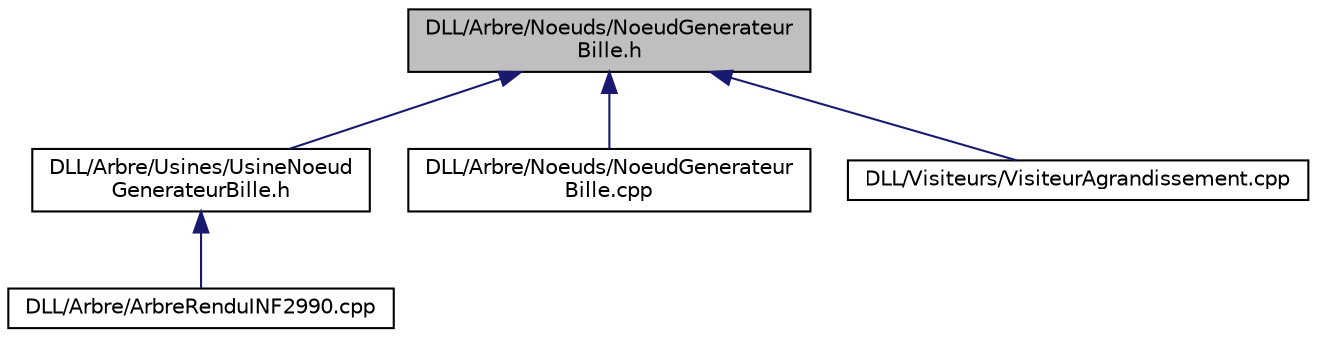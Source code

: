 digraph "DLL/Arbre/Noeuds/NoeudGenerateurBille.h"
{
  edge [fontname="Helvetica",fontsize="10",labelfontname="Helvetica",labelfontsize="10"];
  node [fontname="Helvetica",fontsize="10",shape=record];
  Node1 [label="DLL/Arbre/Noeuds/NoeudGenerateur\lBille.h",height=0.2,width=0.4,color="black", fillcolor="grey75", style="filled", fontcolor="black"];
  Node1 -> Node2 [dir="back",color="midnightblue",fontsize="10",style="solid",fontname="Helvetica"];
  Node2 [label="DLL/Arbre/Usines/UsineNoeud\lGenerateurBille.h",height=0.2,width=0.4,color="black", fillcolor="white", style="filled",URL="$df/db4/_usine_noeud_generateur_bille_8h.html"];
  Node2 -> Node3 [dir="back",color="midnightblue",fontsize="10",style="solid",fontname="Helvetica"];
  Node3 [label="DLL/Arbre/ArbreRenduINF2990.cpp",height=0.2,width=0.4,color="black", fillcolor="white", style="filled",URL="$de/d39/_arbre_rendu_i_n_f2990_8cpp.html"];
  Node1 -> Node4 [dir="back",color="midnightblue",fontsize="10",style="solid",fontname="Helvetica"];
  Node4 [label="DLL/Arbre/Noeuds/NoeudGenerateur\lBille.cpp",height=0.2,width=0.4,color="black", fillcolor="white", style="filled",URL="$da/d49/_noeud_generateur_bille_8cpp.html"];
  Node1 -> Node5 [dir="back",color="midnightblue",fontsize="10",style="solid",fontname="Helvetica"];
  Node5 [label="DLL/Visiteurs/VisiteurAgrandissement.cpp",height=0.2,width=0.4,color="black", fillcolor="white", style="filled",URL="$d1/d07/_visiteur_agrandissement_8cpp.html"];
}
